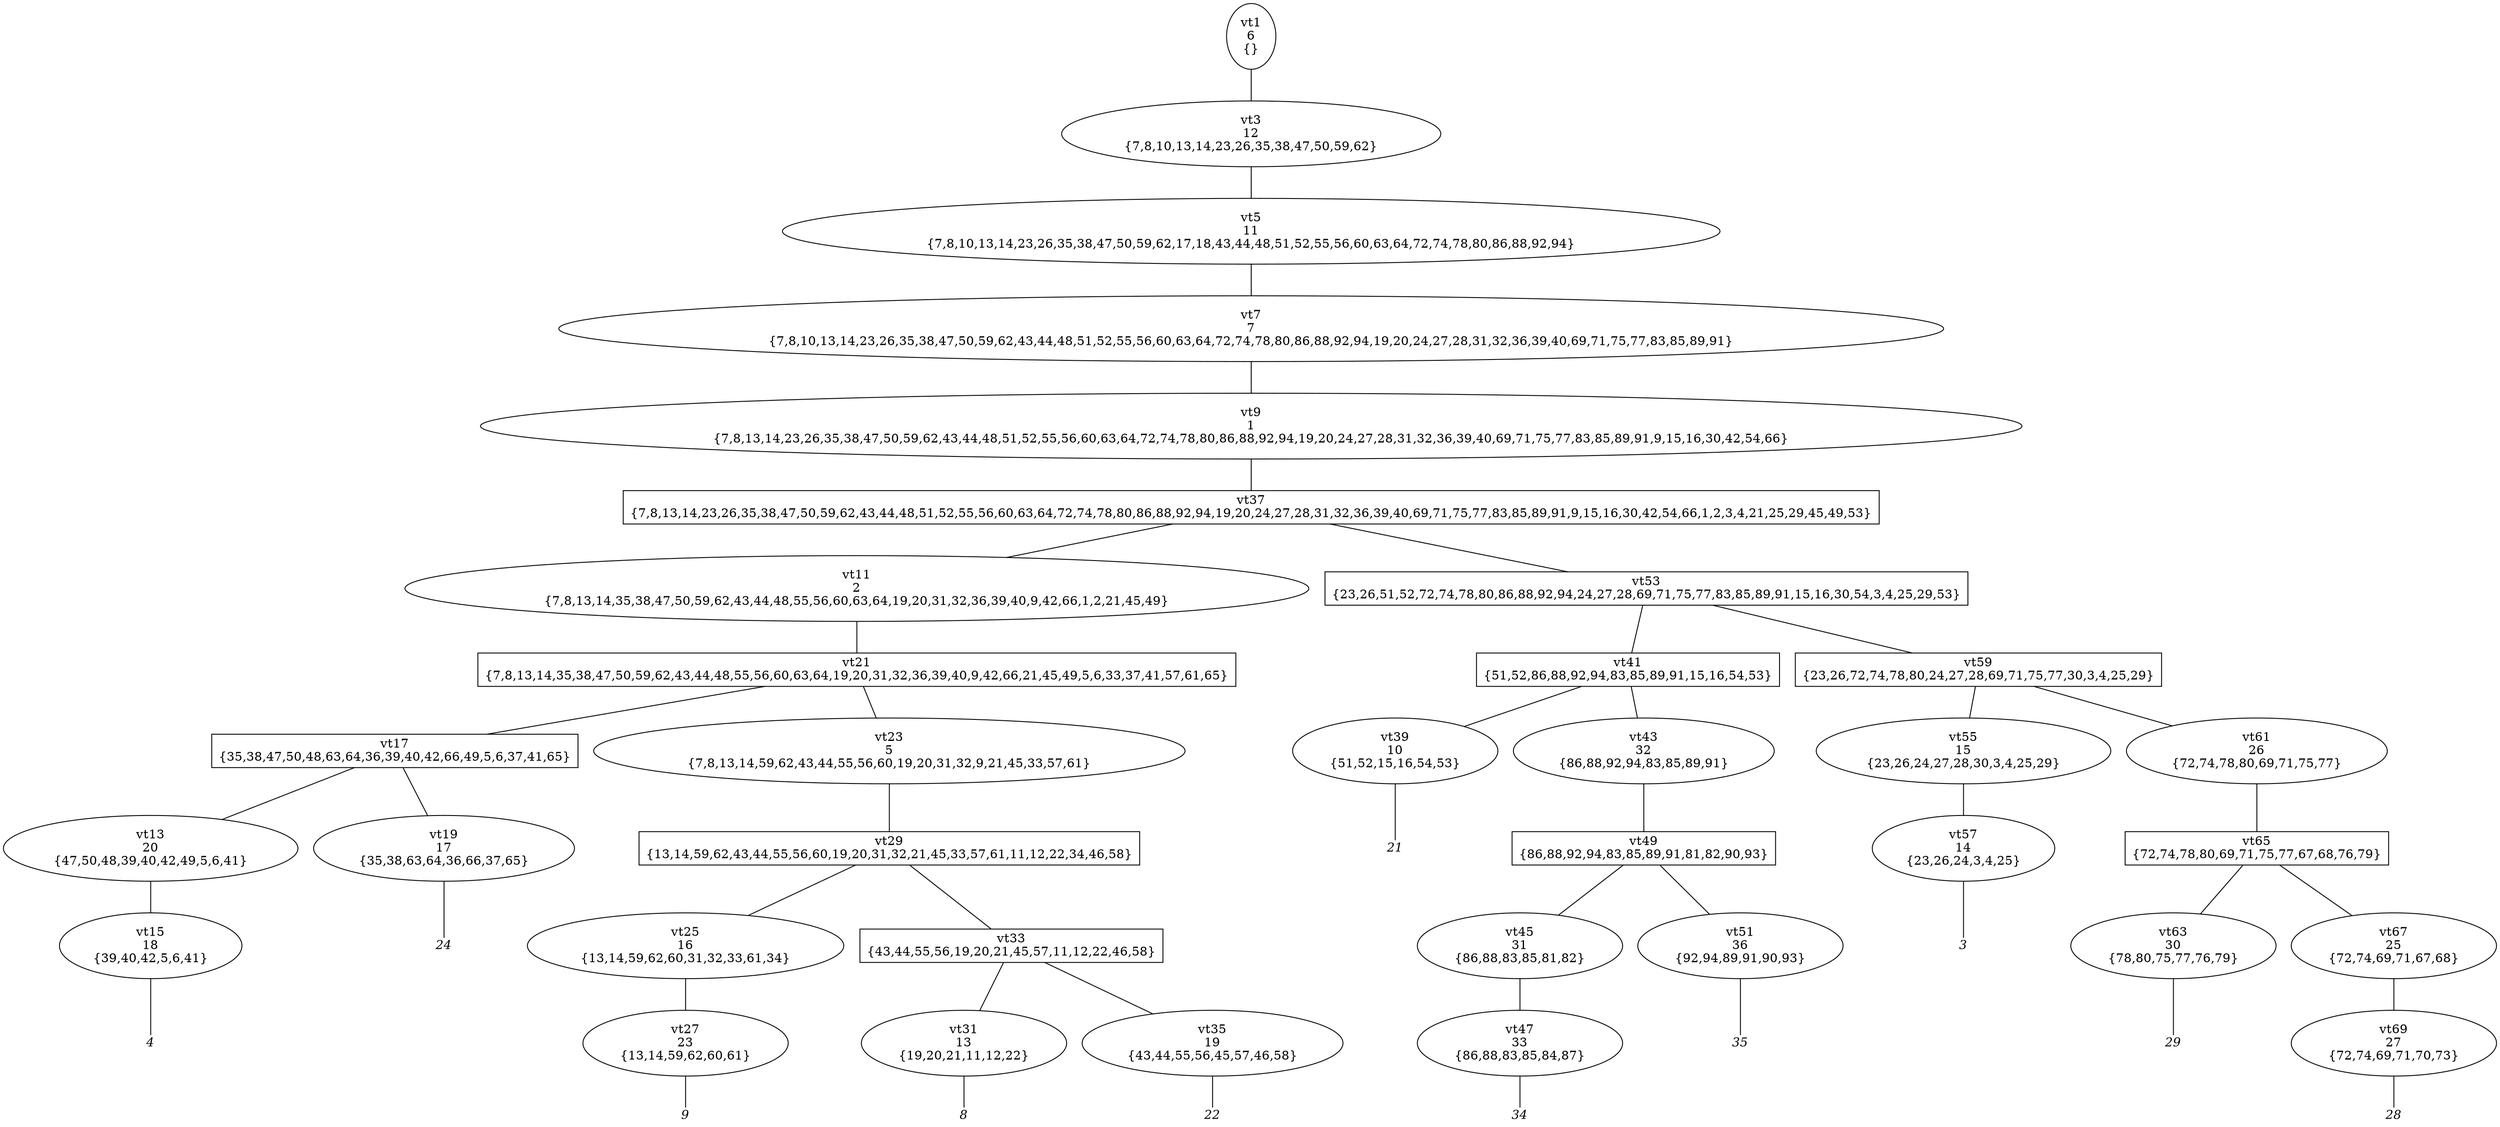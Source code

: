 
digraph vtree {

overlap=false

n1 [label="vt1
6
{}",shape="ellipse"]; 
n3 [label="vt3
12
{7,8,10,13,14,23,26,35,38,47,50,59,62}",shape="ellipse"]; 
n5 [label="vt5
11
{7,8,10,13,14,23,26,35,38,47,50,59,62,17,18,43,44,48,51,52,55,56,60,63,64,72,74,78,80,86,88,92,94}",shape="ellipse"]; 
n7 [label="vt7
7
{7,8,10,13,14,23,26,35,38,47,50,59,62,43,44,48,51,52,55,56,60,63,64,72,74,78,80,86,88,92,94,19,20,24,27,28,31,32,36,39,40,69,71,75,77,83,85,89,91}",shape="ellipse"]; 
n9 [label="vt9
1
{7,8,13,14,23,26,35,38,47,50,59,62,43,44,48,51,52,55,56,60,63,64,72,74,78,80,86,88,92,94,19,20,24,27,28,31,32,36,39,40,69,71,75,77,83,85,89,91,9,15,16,30,42,54,66}",shape="ellipse"]; 
n37 [label="vt37
{7,8,13,14,23,26,35,38,47,50,59,62,43,44,48,51,52,55,56,60,63,64,72,74,78,80,86,88,92,94,19,20,24,27,28,31,32,36,39,40,69,71,75,77,83,85,89,91,9,15,16,30,42,54,66,1,2,3,4,21,25,29,45,49,53}",shape="box"]; 
n11 [label="vt11
2
{7,8,13,14,35,38,47,50,59,62,43,44,48,55,56,60,63,64,19,20,31,32,36,39,40,9,42,66,1,2,21,45,49}",shape="ellipse"]; 
n21 [label="vt21
{7,8,13,14,35,38,47,50,59,62,43,44,48,55,56,60,63,64,19,20,31,32,36,39,40,9,42,66,21,45,49,5,6,33,37,41,57,61,65}",shape="box"]; 
n17 [label="vt17
{35,38,47,50,48,63,64,36,39,40,42,66,49,5,6,37,41,65}",shape="box"]; 
n13 [label="vt13
20
{47,50,48,39,40,42,49,5,6,41}",shape="ellipse"]; 
n15 [label="vt15
18
{39,40,42,5,6,41}",shape="ellipse"]; 
n16 [label="4",fontname="Times-Italic",fontsize=14,shape=plaintext,fixedsize=true,width=.25,height=.25]; 
n19 [label="vt19
17
{35,38,63,64,36,66,37,65}",shape="ellipse"]; 
n20 [label="24",fontname="Times-Italic",fontsize=14,shape=plaintext,fixedsize=true,width=.25,height=.25]; 
n23 [label="vt23
5
{7,8,13,14,59,62,43,44,55,56,60,19,20,31,32,9,21,45,33,57,61}",shape="ellipse"]; 
n29 [label="vt29
{13,14,59,62,43,44,55,56,60,19,20,31,32,21,45,33,57,61,11,12,22,34,46,58}",shape="box"]; 
n25 [label="vt25
16
{13,14,59,62,60,31,32,33,61,34}",shape="ellipse"]; 
n27 [label="vt27
23
{13,14,59,62,60,61}",shape="ellipse"]; 
n28 [label="9",fontname="Times-Italic",fontsize=14,shape=plaintext,fixedsize=true,width=.25,height=.25]; 
n33 [label="vt33
{43,44,55,56,19,20,21,45,57,11,12,22,46,58}",shape="box"]; 
n31 [label="vt31
13
{19,20,21,11,12,22}",shape="ellipse"]; 
n32 [label="8",fontname="Times-Italic",fontsize=14,shape=plaintext,fixedsize=true,width=.25,height=.25]; 
n35 [label="vt35
19
{43,44,55,56,45,57,46,58}",shape="ellipse"]; 
n36 [label="22",fontname="Times-Italic",fontsize=14,shape=plaintext,fixedsize=true,width=.25,height=.25]; 
n53 [label="vt53
{23,26,51,52,72,74,78,80,86,88,92,94,24,27,28,69,71,75,77,83,85,89,91,15,16,30,54,3,4,25,29,53}",shape="box"]; 
n41 [label="vt41
{51,52,86,88,92,94,83,85,89,91,15,16,54,53}",shape="box"]; 
n39 [label="vt39
10
{51,52,15,16,54,53}",shape="ellipse"]; 
n40 [label="21",fontname="Times-Italic",fontsize=14,shape=plaintext,fixedsize=true,width=.25,height=.25]; 
n43 [label="vt43
32
{86,88,92,94,83,85,89,91}",shape="ellipse"]; 
n49 [label="vt49
{86,88,92,94,83,85,89,91,81,82,90,93}",shape="box"]; 
n45 [label="vt45
31
{86,88,83,85,81,82}",shape="ellipse"]; 
n47 [label="vt47
33
{86,88,83,85,84,87}",shape="ellipse"]; 
n48 [label="34",fontname="Times-Italic",fontsize=14,shape=plaintext,fixedsize=true,width=.25,height=.25]; 
n51 [label="vt51
36
{92,94,89,91,90,93}",shape="ellipse"]; 
n52 [label="35",fontname="Times-Italic",fontsize=14,shape=plaintext,fixedsize=true,width=.25,height=.25]; 
n59 [label="vt59
{23,26,72,74,78,80,24,27,28,69,71,75,77,30,3,4,25,29}",shape="box"]; 
n55 [label="vt55
15
{23,26,24,27,28,30,3,4,25,29}",shape="ellipse"]; 
n57 [label="vt57
14
{23,26,24,3,4,25}",shape="ellipse"]; 
n58 [label="3",fontname="Times-Italic",fontsize=14,shape=plaintext,fixedsize=true,width=.25,height=.25]; 
n61 [label="vt61
26
{72,74,78,80,69,71,75,77}",shape="ellipse"]; 
n65 [label="vt65
{72,74,78,80,69,71,75,77,67,68,76,79}",shape="box"]; 
n63 [label="vt63
30
{78,80,75,77,76,79}",shape="ellipse"]; 
n64 [label="29",fontname="Times-Italic",fontsize=14,shape=plaintext,fixedsize=true,width=.25,height=.25]; 
n67 [label="vt67
25
{72,74,69,71,67,68}",shape="ellipse"]; 
n69 [label="vt69
27
{72,74,69,71,70,73}",shape="ellipse"]; 
n70 [label="28",fontname="Times-Italic",fontsize=14,shape=plaintext,fixedsize=true,width=.25,height=.25]; 
n1->n3 [arrowhead=none];
n3->n5 [arrowhead=none];
n5->n7 [arrowhead=none];
n7->n9 [arrowhead=none];
n9->n37 [arrowhead=none];
n37->n11 [arrowhead=none];
n11->n21 [arrowhead=none];
n21->n17 [arrowhead=none];
n17->n13 [arrowhead=none];
n13->n15 [arrowhead=none];
n15->n16 [arrowhead=none];
n17->n19 [arrowhead=none];
n19->n20 [arrowhead=none];
n21->n23 [arrowhead=none];
n23->n29 [arrowhead=none];
n29->n25 [arrowhead=none];
n25->n27 [arrowhead=none];
n27->n28 [arrowhead=none];
n29->n33 [arrowhead=none];
n33->n31 [arrowhead=none];
n31->n32 [arrowhead=none];
n33->n35 [arrowhead=none];
n35->n36 [arrowhead=none];
n37->n53 [arrowhead=none];
n53->n41 [arrowhead=none];
n41->n39 [arrowhead=none];
n39->n40 [arrowhead=none];
n41->n43 [arrowhead=none];
n43->n49 [arrowhead=none];
n49->n45 [arrowhead=none];
n45->n47 [arrowhead=none];
n47->n48 [arrowhead=none];
n49->n51 [arrowhead=none];
n51->n52 [arrowhead=none];
n53->n59 [arrowhead=none];
n59->n55 [arrowhead=none];
n55->n57 [arrowhead=none];
n57->n58 [arrowhead=none];
n59->n61 [arrowhead=none];
n61->n65 [arrowhead=none];
n65->n63 [arrowhead=none];
n63->n64 [arrowhead=none];
n65->n67 [arrowhead=none];
n67->n69 [arrowhead=none];
n69->n70 [arrowhead=none];


}